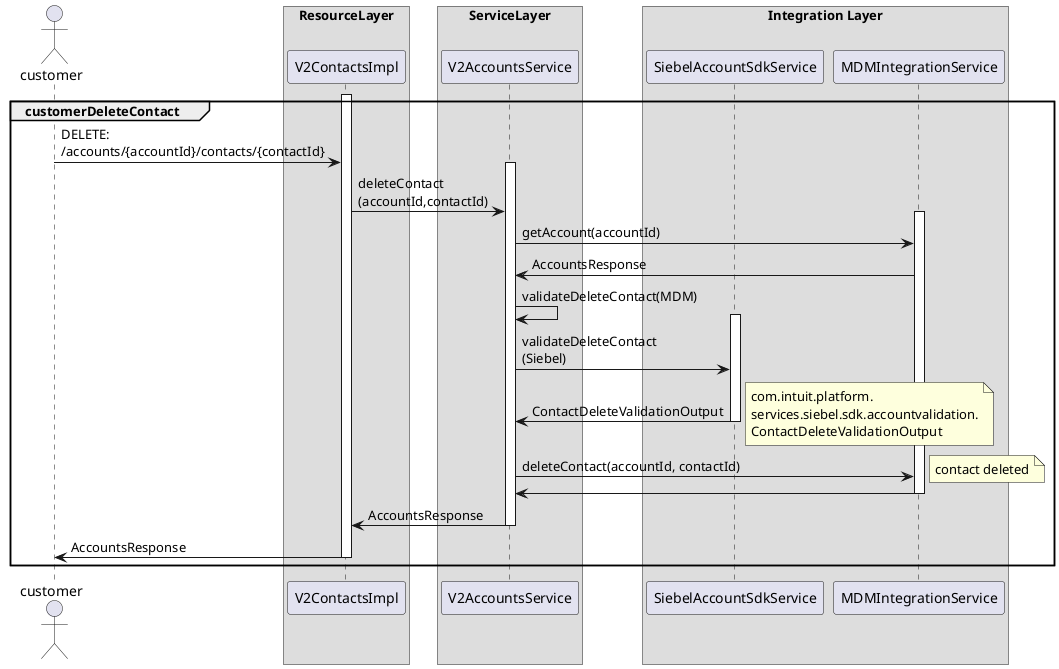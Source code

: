 @startuml
actor customer
box "ResourceLayer"
participant V2ContactsImpl
end box
box "ServiceLayer"
participant V2AccountsService
end box
box "Integration Layer"
participant SiebelAccountSdkService
participant MDMIntegrationService
end box

/'customer delete Contact'/
group customerDeleteContact
activate V2ContactsImpl
customer -> V2ContactsImpl: DELETE: \n/accounts/{accountId}/contacts/{contactId}
activate V2AccountsService
V2ContactsImpl -> V2AccountsService: deleteContact\n(accountId,contactId)
activate MDMIntegrationService
V2AccountsService -> MDMIntegrationService: getAccount(accountId)
V2AccountsService <- MDMIntegrationService: AccountsResponse
V2AccountsService -> V2AccountsService: validateDeleteContact(MDM)
activate SiebelAccountSdkService
V2AccountsService -> SiebelAccountSdkService: validateDeleteContact\n(Siebel)
V2AccountsService <- SiebelAccountSdkService: ContactDeleteValidationOutput
note right: com.intuit.platform.\nservices.siebel.sdk.accountvalidation.\nContactDeleteValidationOutput
deactivate SiebelAccountSdkService
V2AccountsService -> MDMIntegrationService: deleteContact(accountId, contactId)
note right: contact deleted
V2AccountsService <- MDMIntegrationService
deactivate MDMIntegrationService
V2AccountsService -> V2ContactsImpl:AccountsResponse
deactivate V2AccountsService
V2ContactsImpl -> customer:AccountsResponse
deactivate V2ContactsImpl
end

@enduml
